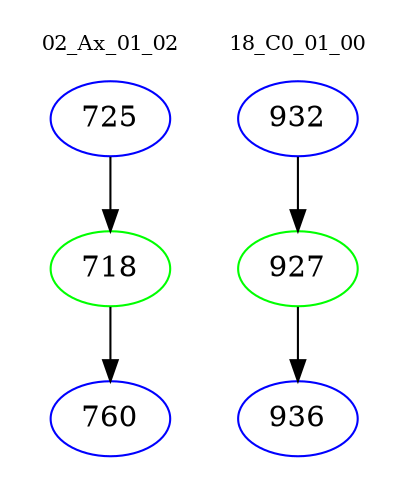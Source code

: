 digraph{
subgraph cluster_0 {
color = white
label = "02_Ax_01_02";
fontsize=10;
T0_725 [label="725", color="blue"]
T0_725 -> T0_718 [color="black"]
T0_718 [label="718", color="green"]
T0_718 -> T0_760 [color="black"]
T0_760 [label="760", color="blue"]
}
subgraph cluster_1 {
color = white
label = "18_C0_01_00";
fontsize=10;
T1_932 [label="932", color="blue"]
T1_932 -> T1_927 [color="black"]
T1_927 [label="927", color="green"]
T1_927 -> T1_936 [color="black"]
T1_936 [label="936", color="blue"]
}
}
